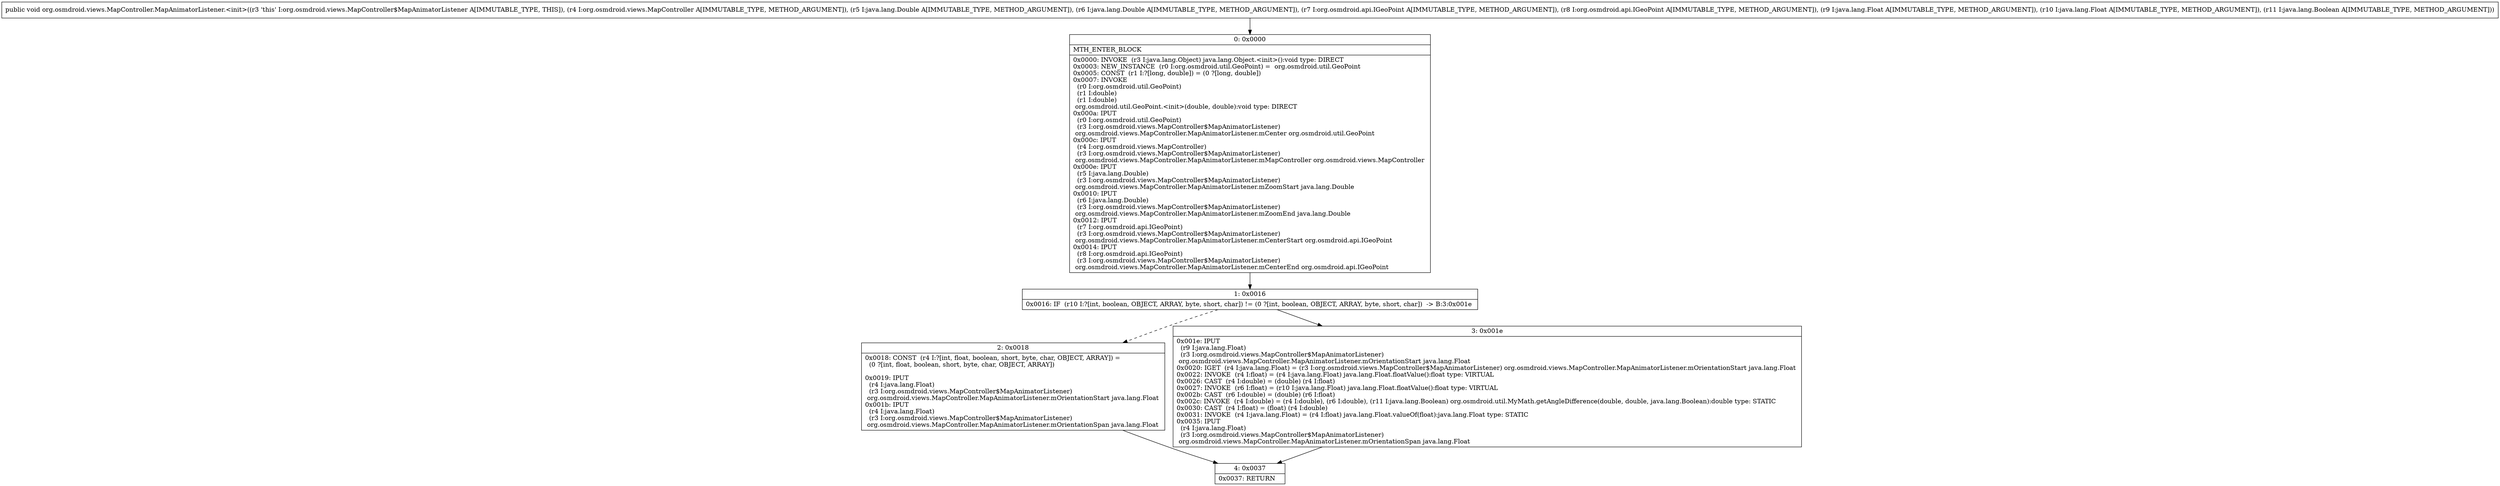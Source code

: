 digraph "CFG fororg.osmdroid.views.MapController.MapAnimatorListener.\<init\>(Lorg\/osmdroid\/views\/MapController;Ljava\/lang\/Double;Ljava\/lang\/Double;Lorg\/osmdroid\/api\/IGeoPoint;Lorg\/osmdroid\/api\/IGeoPoint;Ljava\/lang\/Float;Ljava\/lang\/Float;Ljava\/lang\/Boolean;)V" {
Node_0 [shape=record,label="{0\:\ 0x0000|MTH_ENTER_BLOCK\l|0x0000: INVOKE  (r3 I:java.lang.Object) java.lang.Object.\<init\>():void type: DIRECT \l0x0003: NEW_INSTANCE  (r0 I:org.osmdroid.util.GeoPoint) =  org.osmdroid.util.GeoPoint \l0x0005: CONST  (r1 I:?[long, double]) = (0 ?[long, double]) \l0x0007: INVOKE  \l  (r0 I:org.osmdroid.util.GeoPoint)\l  (r1 I:double)\l  (r1 I:double)\l org.osmdroid.util.GeoPoint.\<init\>(double, double):void type: DIRECT \l0x000a: IPUT  \l  (r0 I:org.osmdroid.util.GeoPoint)\l  (r3 I:org.osmdroid.views.MapController$MapAnimatorListener)\l org.osmdroid.views.MapController.MapAnimatorListener.mCenter org.osmdroid.util.GeoPoint \l0x000c: IPUT  \l  (r4 I:org.osmdroid.views.MapController)\l  (r3 I:org.osmdroid.views.MapController$MapAnimatorListener)\l org.osmdroid.views.MapController.MapAnimatorListener.mMapController org.osmdroid.views.MapController \l0x000e: IPUT  \l  (r5 I:java.lang.Double)\l  (r3 I:org.osmdroid.views.MapController$MapAnimatorListener)\l org.osmdroid.views.MapController.MapAnimatorListener.mZoomStart java.lang.Double \l0x0010: IPUT  \l  (r6 I:java.lang.Double)\l  (r3 I:org.osmdroid.views.MapController$MapAnimatorListener)\l org.osmdroid.views.MapController.MapAnimatorListener.mZoomEnd java.lang.Double \l0x0012: IPUT  \l  (r7 I:org.osmdroid.api.IGeoPoint)\l  (r3 I:org.osmdroid.views.MapController$MapAnimatorListener)\l org.osmdroid.views.MapController.MapAnimatorListener.mCenterStart org.osmdroid.api.IGeoPoint \l0x0014: IPUT  \l  (r8 I:org.osmdroid.api.IGeoPoint)\l  (r3 I:org.osmdroid.views.MapController$MapAnimatorListener)\l org.osmdroid.views.MapController.MapAnimatorListener.mCenterEnd org.osmdroid.api.IGeoPoint \l}"];
Node_1 [shape=record,label="{1\:\ 0x0016|0x0016: IF  (r10 I:?[int, boolean, OBJECT, ARRAY, byte, short, char]) != (0 ?[int, boolean, OBJECT, ARRAY, byte, short, char])  \-\> B:3:0x001e \l}"];
Node_2 [shape=record,label="{2\:\ 0x0018|0x0018: CONST  (r4 I:?[int, float, boolean, short, byte, char, OBJECT, ARRAY]) = \l  (0 ?[int, float, boolean, short, byte, char, OBJECT, ARRAY])\l \l0x0019: IPUT  \l  (r4 I:java.lang.Float)\l  (r3 I:org.osmdroid.views.MapController$MapAnimatorListener)\l org.osmdroid.views.MapController.MapAnimatorListener.mOrientationStart java.lang.Float \l0x001b: IPUT  \l  (r4 I:java.lang.Float)\l  (r3 I:org.osmdroid.views.MapController$MapAnimatorListener)\l org.osmdroid.views.MapController.MapAnimatorListener.mOrientationSpan java.lang.Float \l}"];
Node_3 [shape=record,label="{3\:\ 0x001e|0x001e: IPUT  \l  (r9 I:java.lang.Float)\l  (r3 I:org.osmdroid.views.MapController$MapAnimatorListener)\l org.osmdroid.views.MapController.MapAnimatorListener.mOrientationStart java.lang.Float \l0x0020: IGET  (r4 I:java.lang.Float) = (r3 I:org.osmdroid.views.MapController$MapAnimatorListener) org.osmdroid.views.MapController.MapAnimatorListener.mOrientationStart java.lang.Float \l0x0022: INVOKE  (r4 I:float) = (r4 I:java.lang.Float) java.lang.Float.floatValue():float type: VIRTUAL \l0x0026: CAST  (r4 I:double) = (double) (r4 I:float) \l0x0027: INVOKE  (r6 I:float) = (r10 I:java.lang.Float) java.lang.Float.floatValue():float type: VIRTUAL \l0x002b: CAST  (r6 I:double) = (double) (r6 I:float) \l0x002c: INVOKE  (r4 I:double) = (r4 I:double), (r6 I:double), (r11 I:java.lang.Boolean) org.osmdroid.util.MyMath.getAngleDifference(double, double, java.lang.Boolean):double type: STATIC \l0x0030: CAST  (r4 I:float) = (float) (r4 I:double) \l0x0031: INVOKE  (r4 I:java.lang.Float) = (r4 I:float) java.lang.Float.valueOf(float):java.lang.Float type: STATIC \l0x0035: IPUT  \l  (r4 I:java.lang.Float)\l  (r3 I:org.osmdroid.views.MapController$MapAnimatorListener)\l org.osmdroid.views.MapController.MapAnimatorListener.mOrientationSpan java.lang.Float \l}"];
Node_4 [shape=record,label="{4\:\ 0x0037|0x0037: RETURN   \l}"];
MethodNode[shape=record,label="{public void org.osmdroid.views.MapController.MapAnimatorListener.\<init\>((r3 'this' I:org.osmdroid.views.MapController$MapAnimatorListener A[IMMUTABLE_TYPE, THIS]), (r4 I:org.osmdroid.views.MapController A[IMMUTABLE_TYPE, METHOD_ARGUMENT]), (r5 I:java.lang.Double A[IMMUTABLE_TYPE, METHOD_ARGUMENT]), (r6 I:java.lang.Double A[IMMUTABLE_TYPE, METHOD_ARGUMENT]), (r7 I:org.osmdroid.api.IGeoPoint A[IMMUTABLE_TYPE, METHOD_ARGUMENT]), (r8 I:org.osmdroid.api.IGeoPoint A[IMMUTABLE_TYPE, METHOD_ARGUMENT]), (r9 I:java.lang.Float A[IMMUTABLE_TYPE, METHOD_ARGUMENT]), (r10 I:java.lang.Float A[IMMUTABLE_TYPE, METHOD_ARGUMENT]), (r11 I:java.lang.Boolean A[IMMUTABLE_TYPE, METHOD_ARGUMENT])) }"];
MethodNode -> Node_0;
Node_0 -> Node_1;
Node_1 -> Node_2[style=dashed];
Node_1 -> Node_3;
Node_2 -> Node_4;
Node_3 -> Node_4;
}

